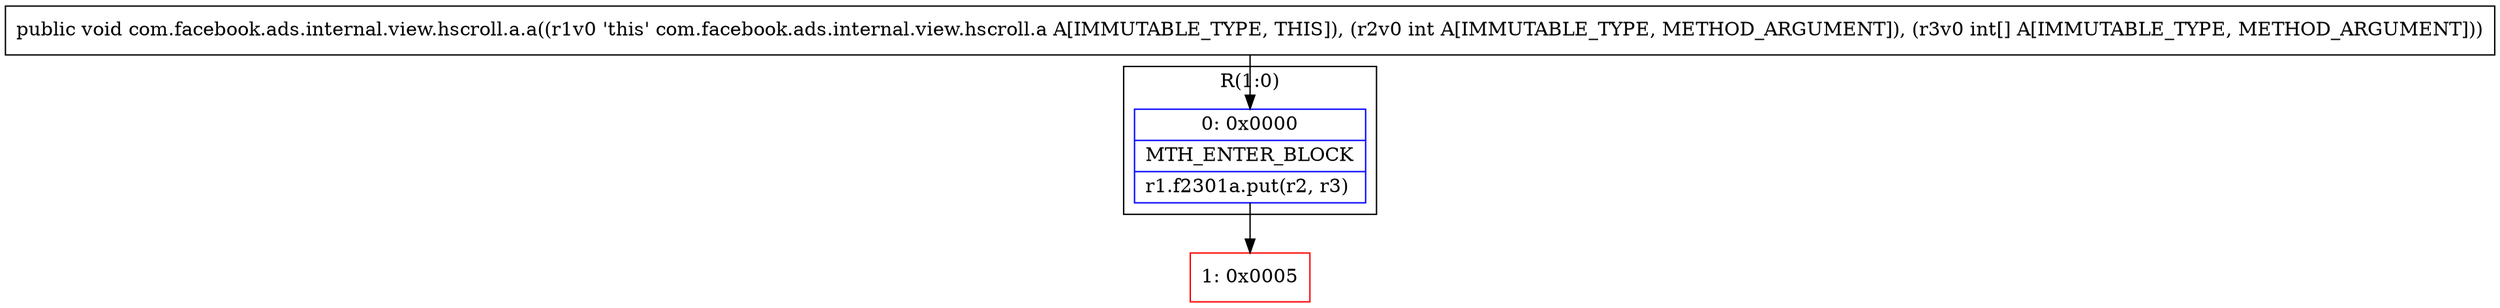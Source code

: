 digraph "CFG forcom.facebook.ads.internal.view.hscroll.a.a(I[I)V" {
subgraph cluster_Region_1822734931 {
label = "R(1:0)";
node [shape=record,color=blue];
Node_0 [shape=record,label="{0\:\ 0x0000|MTH_ENTER_BLOCK\l|r1.f2301a.put(r2, r3)\l}"];
}
Node_1 [shape=record,color=red,label="{1\:\ 0x0005}"];
MethodNode[shape=record,label="{public void com.facebook.ads.internal.view.hscroll.a.a((r1v0 'this' com.facebook.ads.internal.view.hscroll.a A[IMMUTABLE_TYPE, THIS]), (r2v0 int A[IMMUTABLE_TYPE, METHOD_ARGUMENT]), (r3v0 int[] A[IMMUTABLE_TYPE, METHOD_ARGUMENT])) }"];
MethodNode -> Node_0;
Node_0 -> Node_1;
}

